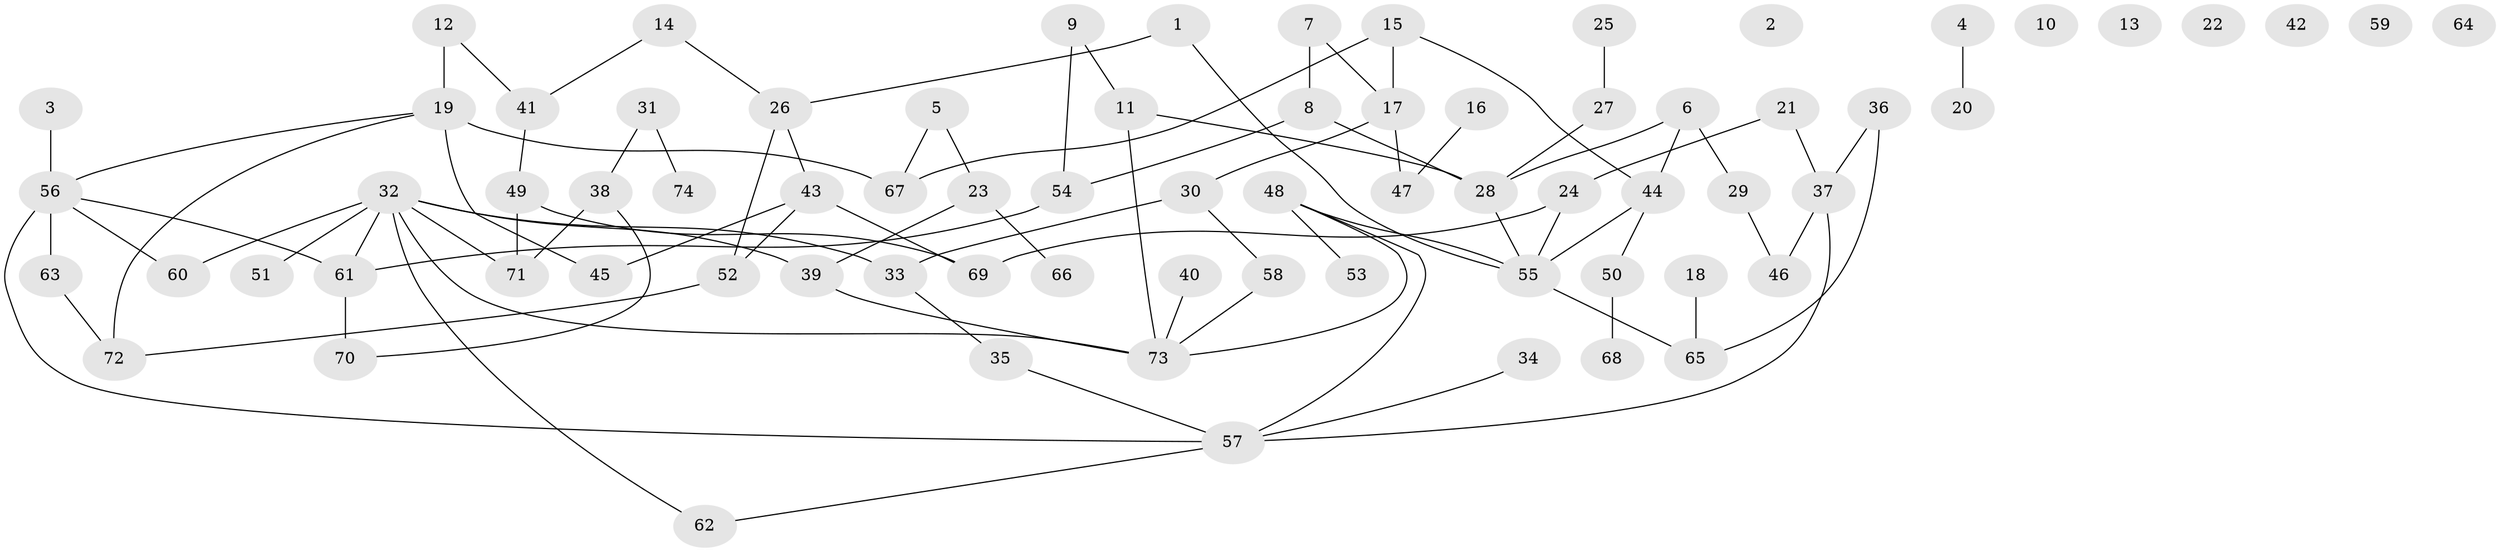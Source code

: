 // coarse degree distribution, {2: 0.13793103448275862, 4: 0.1724137931034483, 3: 0.20689655172413793, 5: 0.06896551724137931, 6: 0.13793103448275862, 1: 0.20689655172413793, 8: 0.034482758620689655, 10: 0.034482758620689655}
// Generated by graph-tools (version 1.1) at 2025/46/03/06/25 01:46:56]
// undirected, 74 vertices, 91 edges
graph export_dot {
graph [start="1"]
  node [color=gray90,style=filled];
  1;
  2;
  3;
  4;
  5;
  6;
  7;
  8;
  9;
  10;
  11;
  12;
  13;
  14;
  15;
  16;
  17;
  18;
  19;
  20;
  21;
  22;
  23;
  24;
  25;
  26;
  27;
  28;
  29;
  30;
  31;
  32;
  33;
  34;
  35;
  36;
  37;
  38;
  39;
  40;
  41;
  42;
  43;
  44;
  45;
  46;
  47;
  48;
  49;
  50;
  51;
  52;
  53;
  54;
  55;
  56;
  57;
  58;
  59;
  60;
  61;
  62;
  63;
  64;
  65;
  66;
  67;
  68;
  69;
  70;
  71;
  72;
  73;
  74;
  1 -- 26;
  1 -- 55;
  3 -- 56;
  4 -- 20;
  5 -- 23;
  5 -- 67;
  6 -- 28;
  6 -- 29;
  6 -- 44;
  7 -- 8;
  7 -- 17;
  8 -- 28;
  8 -- 54;
  9 -- 11;
  9 -- 54;
  11 -- 28;
  11 -- 73;
  12 -- 19;
  12 -- 41;
  14 -- 26;
  14 -- 41;
  15 -- 17;
  15 -- 44;
  15 -- 67;
  16 -- 47;
  17 -- 30;
  17 -- 47;
  18 -- 65;
  19 -- 45;
  19 -- 56;
  19 -- 67;
  19 -- 72;
  21 -- 24;
  21 -- 37;
  23 -- 39;
  23 -- 66;
  24 -- 55;
  24 -- 69;
  25 -- 27;
  26 -- 43;
  26 -- 52;
  27 -- 28;
  28 -- 55;
  29 -- 46;
  30 -- 33;
  30 -- 58;
  31 -- 38;
  31 -- 74;
  32 -- 33;
  32 -- 39;
  32 -- 51;
  32 -- 60;
  32 -- 61;
  32 -- 62;
  32 -- 71;
  32 -- 73;
  33 -- 35;
  34 -- 57;
  35 -- 57;
  36 -- 37;
  36 -- 65;
  37 -- 46;
  37 -- 57;
  38 -- 70;
  38 -- 71;
  39 -- 73;
  40 -- 73;
  41 -- 49;
  43 -- 45;
  43 -- 52;
  43 -- 69;
  44 -- 50;
  44 -- 55;
  48 -- 53;
  48 -- 55;
  48 -- 57;
  48 -- 73;
  49 -- 69;
  49 -- 71;
  50 -- 68;
  52 -- 72;
  54 -- 61;
  55 -- 65;
  56 -- 57;
  56 -- 60;
  56 -- 61;
  56 -- 63;
  57 -- 62;
  58 -- 73;
  61 -- 70;
  63 -- 72;
}
